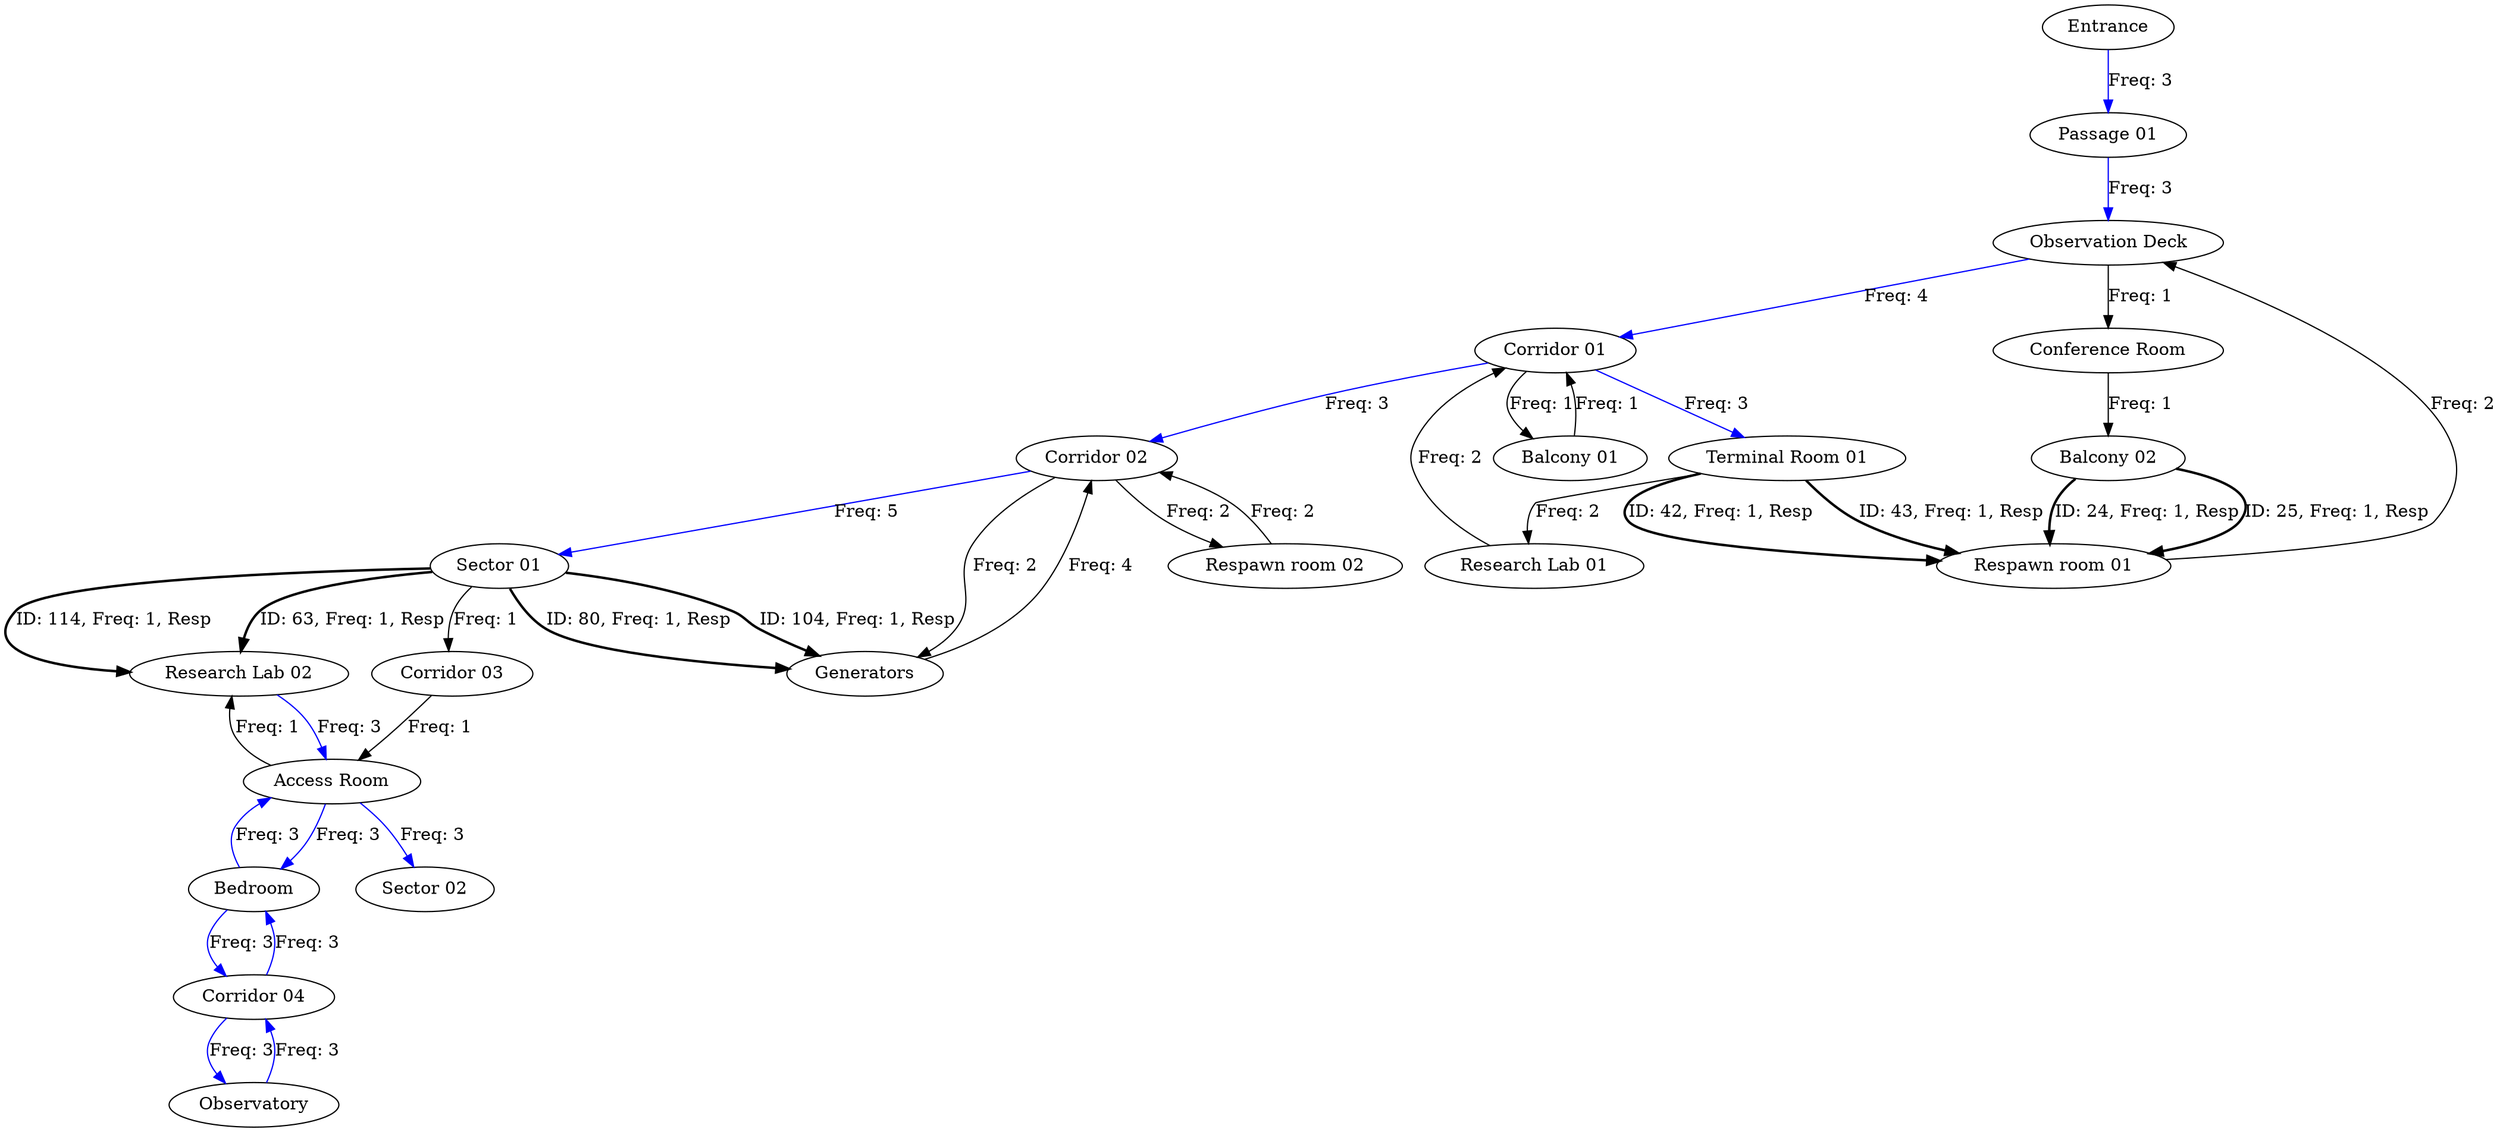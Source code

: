 // ['Gats Test 1', 'Gats Test 2', 'Gats Test 3']
digraph {
	Entrance [label=Entrance]
	"Passage 01" [label="Passage 01"]
	"Observation Deck" [label="Observation Deck"]
	"Corridor 01" [label="Corridor 01"]
	"Terminal Room 01" [label="Terminal Room 01"]
	"Respawn room 01" [label="Respawn room 01"]
	"Balcony 01" [label="Balcony 01"]
	"Corridor 02" [label="Corridor 02"]
	"Sector 01" [label="Sector 01"]
	Generators [label=Generators]
	"Research Lab 02" [label="Research Lab 02"]
	"Access Room" [label="Access Room"]
	Bedroom [label=Bedroom]
	"Corridor 04" [label="Corridor 04"]
	Observatory [label=Observatory]
	"Sector 02" [label="Sector 02"]
	"Conference Room" [label="Conference Room"]
	"Balcony 02" [label="Balcony 02"]
	"Research Lab 01" [label="Research Lab 01"]
	"Respawn room 02" [label="Respawn room 02"]
	"Corridor 03" [label="Corridor 03"]
	Entrance -> "Passage 01" [label="Freq: 3" color=blue constraint=true]
	"Passage 01" -> "Observation Deck" [label="Freq: 3" color=blue constraint=true]
	"Observation Deck" -> "Corridor 01" [label="Freq: 4" color=blue constraint=true]
	"Corridor 01" -> "Terminal Room 01" [label="Freq: 3" color=blue constraint=true]
	"Terminal Room 01" -> "Respawn room 01" [label="ID: 42, Freq: 1, Resp" color=black constraint=true style=bold]
	"Terminal Room 01" -> "Respawn room 01" [label="ID: 43, Freq: 1, Resp" color=black constraint=true style=bold]
	"Respawn room 01" -> "Observation Deck" [label="Freq: 2" color=black constraint=true]
	"Corridor 01" -> "Balcony 01" [label="Freq: 1" color=black constraint=true]
	"Balcony 01" -> "Corridor 01" [label="Freq: 1" color=black constraint=true]
	"Corridor 01" -> "Corridor 02" [label="Freq: 3" color=blue constraint=true]
	"Corridor 02" -> "Sector 01" [label="Freq: 5" color=blue constraint=true]
	"Sector 01" -> Generators [label="ID: 80, Freq: 1, Resp" color=black constraint=true style=bold]
	Generators -> "Corridor 02" [label="Freq: 4" color=black constraint=true]
	"Sector 01" -> "Research Lab 02" [label="ID: 114, Freq: 1, Resp" color=black constraint=true style=bold]
	"Research Lab 02" -> "Access Room" [label="Freq: 3" color=blue constraint=true]
	"Access Room" -> Bedroom [label="Freq: 3" color=blue constraint=true]
	Bedroom -> "Corridor 04" [label="Freq: 3" color=blue constraint=true]
	"Corridor 04" -> Observatory [label="Freq: 3" color=blue constraint=true]
	Observatory -> "Corridor 04" [label="Freq: 3" color=blue constraint=true]
	"Corridor 04" -> Bedroom [label="Freq: 3" color=blue constraint=true]
	Bedroom -> "Access Room" [label="Freq: 3" color=blue constraint=true]
	"Access Room" -> "Sector 02" [label="Freq: 3" color=blue constraint=true]
	"Observation Deck" -> "Conference Room" [label="Freq: 1" color=black constraint=true]
	"Conference Room" -> "Balcony 02" [label="Freq: 1" color=black constraint=true]
	"Balcony 02" -> "Respawn room 01" [label="ID: 24, Freq: 1, Resp" color=black constraint=true style=bold]
	"Balcony 02" -> "Respawn room 01" [label="ID: 25, Freq: 1, Resp" color=black constraint=true style=bold]
	"Terminal Room 01" -> "Research Lab 01" [label="Freq: 2" color=black constraint=true]
	"Research Lab 01" -> "Corridor 01" [label="Freq: 2" color=black constraint=true]
	"Corridor 02" -> "Respawn room 02" [label="Freq: 2" color=black constraint=true]
	"Respawn room 02" -> "Corridor 02" [label="Freq: 2" color=black constraint=true]
	"Corridor 02" -> Generators [label="Freq: 2" color=black constraint=true]
	"Sector 01" -> Generators [label="ID: 104, Freq: 1, Resp" color=black constraint=true style=bold]
	"Sector 01" -> "Corridor 03" [label="Freq: 1" color=black constraint=true]
	"Corridor 03" -> "Access Room" [label="Freq: 1" color=black constraint=true]
	"Access Room" -> "Research Lab 02" [label="Freq: 1" color=black constraint=true]
	"Sector 01" -> "Research Lab 02" [label="ID: 63, Freq: 1, Resp" color=black constraint=true style=bold]
}
